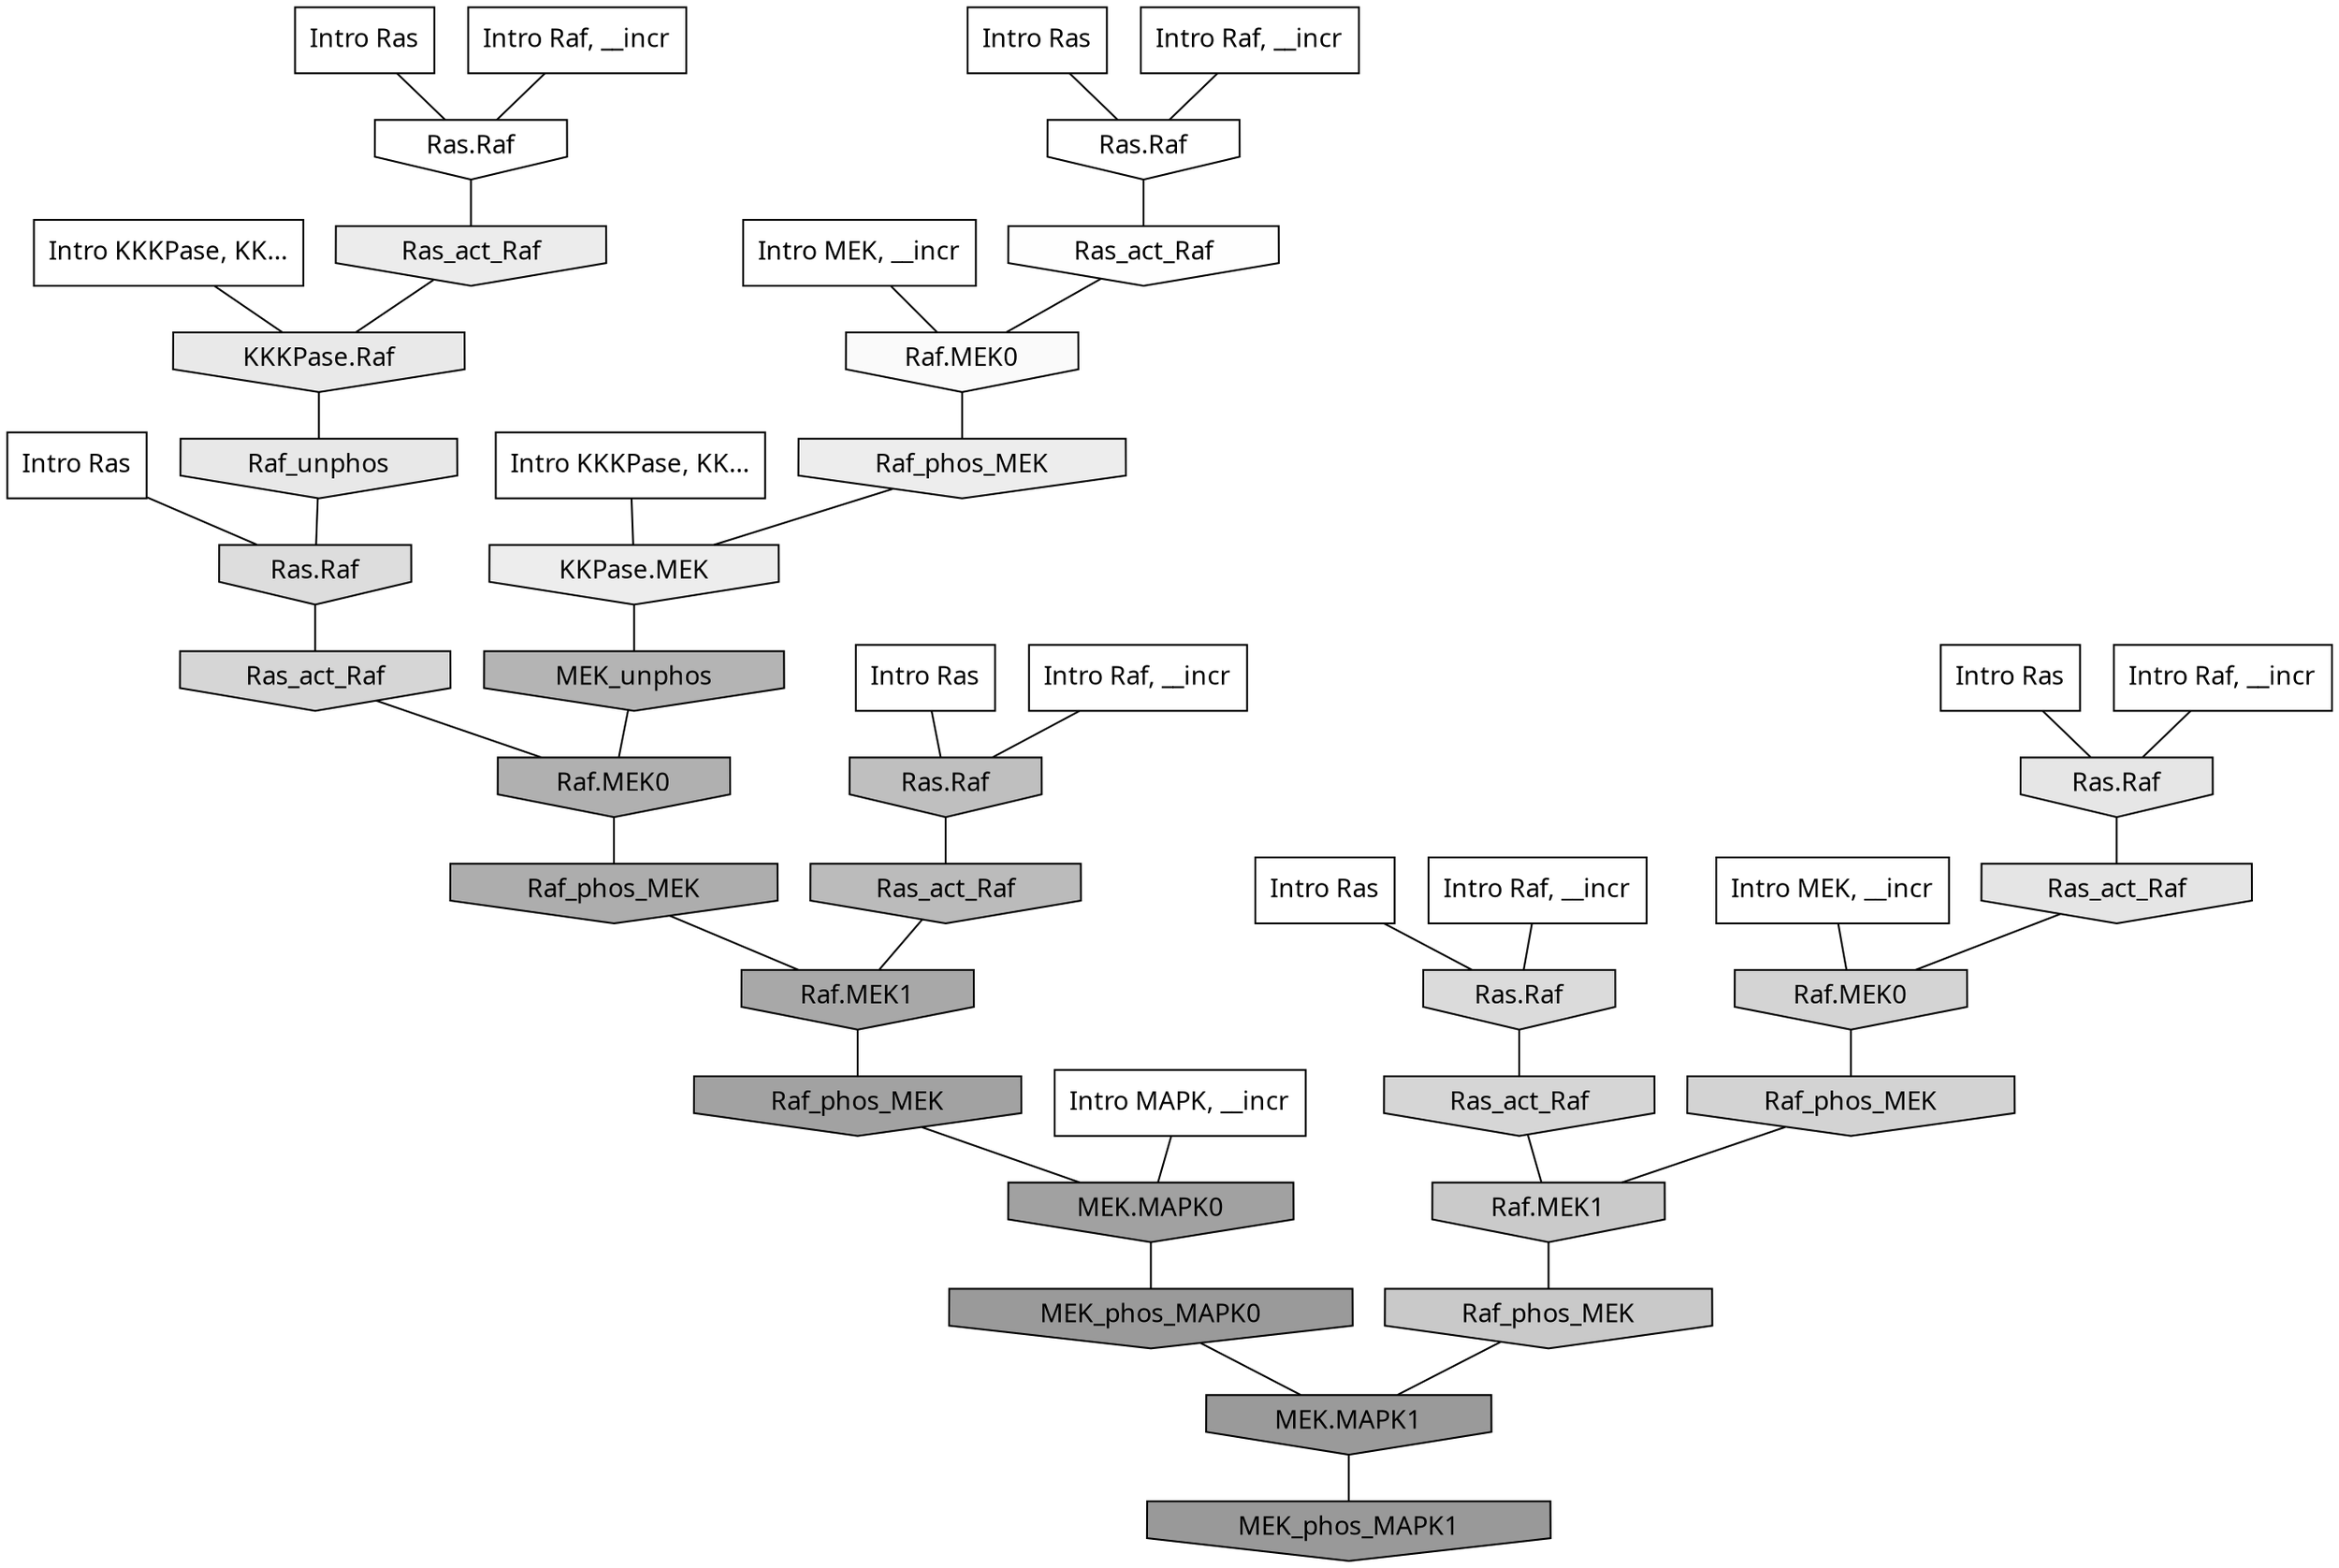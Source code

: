 digraph G{
  rankdir="TB";
  ranksep=0.30;
  node [fontname="CMU Serif"];
  edge [fontname="CMU Serif"];
  
  13 [label="Intro Ras", shape=rectangle, style=filled, fillcolor="0.000 0.000 1.000"]
  
  56 [label="Intro Ras", shape=rectangle, style=filled, fillcolor="0.000 0.000 1.000"]
  
  75 [label="Intro Ras", shape=rectangle, style=filled, fillcolor="0.000 0.000 1.000"]
  
  83 [label="Intro Ras", shape=rectangle, style=filled, fillcolor="0.000 0.000 1.000"]
  
  87 [label="Intro Ras", shape=rectangle, style=filled, fillcolor="0.000 0.000 1.000"]
  
  98 [label="Intro Ras", shape=rectangle, style=filled, fillcolor="0.000 0.000 1.000"]
  
  158 [label="Intro Raf, __incr", shape=rectangle, style=filled, fillcolor="0.000 0.000 1.000"]
  
  421 [label="Intro Raf, __incr", shape=rectangle, style=filled, fillcolor="0.000 0.000 1.000"]
  
  543 [label="Intro Raf, __incr", shape=rectangle, style=filled, fillcolor="0.000 0.000 1.000"]
  
  609 [label="Intro Raf, __incr", shape=rectangle, style=filled, fillcolor="0.000 0.000 1.000"]
  
  1045 [label="Intro Raf, __incr", shape=rectangle, style=filled, fillcolor="0.000 0.000 1.000"]
  
  1207 [label="Intro MEK, __incr", shape=rectangle, style=filled, fillcolor="0.000 0.000 1.000"]
  
  1422 [label="Intro MEK, __incr", shape=rectangle, style=filled, fillcolor="0.000 0.000 1.000"]
  
  2822 [label="Intro MAPK, __incr", shape=rectangle, style=filled, fillcolor="0.000 0.000 1.000"]
  
  3157 [label="Intro KKKPase, KK...", shape=rectangle, style=filled, fillcolor="0.000 0.000 1.000"]
  
  3190 [label="Intro KKKPase, KK...", shape=rectangle, style=filled, fillcolor="0.000 0.000 1.000"]
  
  3204 [label="Ras.Raf", shape=invhouse, style=filled, fillcolor="0.000 0.000 1.000"]
  
  3293 [label="Ras.Raf", shape=invhouse, style=filled, fillcolor="0.000 0.000 1.000"]
  
  3344 [label="Ras_act_Raf", shape=invhouse, style=filled, fillcolor="0.000 0.000 0.995"]
  
  3446 [label="Raf.MEK0", shape=invhouse, style=filled, fillcolor="0.000 0.000 0.979"]
  
  4036 [label="Raf_phos_MEK", shape=invhouse, style=filled, fillcolor="0.000 0.000 0.928"]
  
  4039 [label="KKPase.MEK", shape=invhouse, style=filled, fillcolor="0.000 0.000 0.928"]
  
  4109 [label="Ras_act_Raf", shape=invhouse, style=filled, fillcolor="0.000 0.000 0.923"]
  
  4245 [label="KKKPase.Raf", shape=invhouse, style=filled, fillcolor="0.000 0.000 0.914"]
  
  4309 [label="Raf_unphos", shape=invhouse, style=filled, fillcolor="0.000 0.000 0.909"]
  
  4439 [label="Ras.Raf", shape=invhouse, style=filled, fillcolor="0.000 0.000 0.902"]
  
  4505 [label="Ras_act_Raf", shape=invhouse, style=filled, fillcolor="0.000 0.000 0.898"]
  
  5064 [label="Ras.Raf", shape=invhouse, style=filled, fillcolor="0.000 0.000 0.864"]
  
  5216 [label="Ras.Raf", shape=invhouse, style=filled, fillcolor="0.000 0.000 0.856"]
  
  5557 [label="Ras_act_Raf", shape=invhouse, style=filled, fillcolor="0.000 0.000 0.838"]
  
  5584 [label="Ras_act_Raf", shape=invhouse, style=filled, fillcolor="0.000 0.000 0.836"]
  
  5672 [label="Raf.MEK0", shape=invhouse, style=filled, fillcolor="0.000 0.000 0.832"]
  
  5770 [label="Raf_phos_MEK", shape=invhouse, style=filled, fillcolor="0.000 0.000 0.827"]
  
  6605 [label="Raf.MEK1", shape=invhouse, style=filled, fillcolor="0.000 0.000 0.791"]
  
  6725 [label="Raf_phos_MEK", shape=invhouse, style=filled, fillcolor="0.000 0.000 0.787"]
  
  7997 [label="Ras.Raf", shape=invhouse, style=filled, fillcolor="0.000 0.000 0.747"]
  
  8590 [label="Ras_act_Raf", shape=invhouse, style=filled, fillcolor="0.000 0.000 0.731"]
  
  9602 [label="MEK_unphos", shape=invhouse, style=filled, fillcolor="0.000 0.000 0.707"]
  
  10368 [label="Raf.MEK0", shape=invhouse, style=filled, fillcolor="0.000 0.000 0.691"]
  
  10955 [label="Raf_phos_MEK", shape=invhouse, style=filled, fillcolor="0.000 0.000 0.679"]
  
  12099 [label="Raf.MEK1", shape=invhouse, style=filled, fillcolor="0.000 0.000 0.660"]
  
  13889 [label="Raf_phos_MEK", shape=invhouse, style=filled, fillcolor="0.000 0.000 0.633"]
  
  14170 [label="MEK.MAPK0", shape=invhouse, style=filled, fillcolor="0.000 0.000 0.630"]
  
  15898 [label="MEK_phos_MAPK0", shape=invhouse, style=filled, fillcolor="0.000 0.000 0.605"]
  
  15913 [label="MEK.MAPK1", shape=invhouse, style=filled, fillcolor="0.000 0.000 0.604"]
  
  16114 [label="MEK_phos_MAPK1", shape=invhouse, style=filled, fillcolor="0.000 0.000 0.600"]
  
  
  15913 -> 16114 [dir=none, color="0.000 0.000 0.000"] 
  15898 -> 15913 [dir=none, color="0.000 0.000 0.000"] 
  14170 -> 15898 [dir=none, color="0.000 0.000 0.000"] 
  13889 -> 14170 [dir=none, color="0.000 0.000 0.000"] 
  12099 -> 13889 [dir=none, color="0.000 0.000 0.000"] 
  10955 -> 12099 [dir=none, color="0.000 0.000 0.000"] 
  10368 -> 10955 [dir=none, color="0.000 0.000 0.000"] 
  9602 -> 10368 [dir=none, color="0.000 0.000 0.000"] 
  8590 -> 12099 [dir=none, color="0.000 0.000 0.000"] 
  7997 -> 8590 [dir=none, color="0.000 0.000 0.000"] 
  6725 -> 15913 [dir=none, color="0.000 0.000 0.000"] 
  6605 -> 6725 [dir=none, color="0.000 0.000 0.000"] 
  5770 -> 6605 [dir=none, color="0.000 0.000 0.000"] 
  5672 -> 5770 [dir=none, color="0.000 0.000 0.000"] 
  5584 -> 6605 [dir=none, color="0.000 0.000 0.000"] 
  5557 -> 10368 [dir=none, color="0.000 0.000 0.000"] 
  5216 -> 5584 [dir=none, color="0.000 0.000 0.000"] 
  5064 -> 5557 [dir=none, color="0.000 0.000 0.000"] 
  4505 -> 5672 [dir=none, color="0.000 0.000 0.000"] 
  4439 -> 4505 [dir=none, color="0.000 0.000 0.000"] 
  4309 -> 5064 [dir=none, color="0.000 0.000 0.000"] 
  4245 -> 4309 [dir=none, color="0.000 0.000 0.000"] 
  4109 -> 4245 [dir=none, color="0.000 0.000 0.000"] 
  4039 -> 9602 [dir=none, color="0.000 0.000 0.000"] 
  4036 -> 4039 [dir=none, color="0.000 0.000 0.000"] 
  3446 -> 4036 [dir=none, color="0.000 0.000 0.000"] 
  3344 -> 3446 [dir=none, color="0.000 0.000 0.000"] 
  3293 -> 3344 [dir=none, color="0.000 0.000 0.000"] 
  3204 -> 4109 [dir=none, color="0.000 0.000 0.000"] 
  3190 -> 4245 [dir=none, color="0.000 0.000 0.000"] 
  3157 -> 4039 [dir=none, color="0.000 0.000 0.000"] 
  2822 -> 14170 [dir=none, color="0.000 0.000 0.000"] 
  1422 -> 3446 [dir=none, color="0.000 0.000 0.000"] 
  1207 -> 5672 [dir=none, color="0.000 0.000 0.000"] 
  1045 -> 7997 [dir=none, color="0.000 0.000 0.000"] 
  609 -> 3293 [dir=none, color="0.000 0.000 0.000"] 
  543 -> 5216 [dir=none, color="0.000 0.000 0.000"] 
  421 -> 4439 [dir=none, color="0.000 0.000 0.000"] 
  158 -> 3204 [dir=none, color="0.000 0.000 0.000"] 
  98 -> 3293 [dir=none, color="0.000 0.000 0.000"] 
  87 -> 4439 [dir=none, color="0.000 0.000 0.000"] 
  83 -> 5216 [dir=none, color="0.000 0.000 0.000"] 
  75 -> 3204 [dir=none, color="0.000 0.000 0.000"] 
  56 -> 7997 [dir=none, color="0.000 0.000 0.000"] 
  13 -> 5064 [dir=none, color="0.000 0.000 0.000"] 
  
  }
